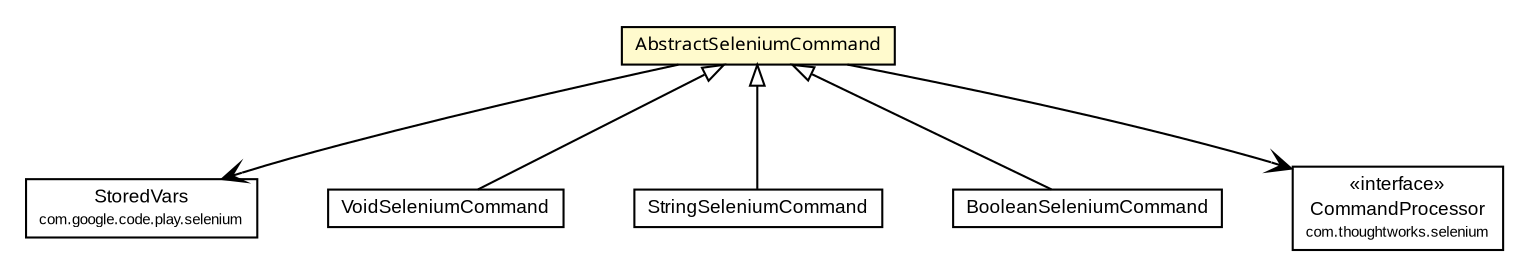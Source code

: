 #!/usr/local/bin/dot
#
# Class diagram 
# Generated by UmlGraph version 4.6 (http://www.spinellis.gr/sw/umlgraph)
#

digraph G {
	edge [fontname="arial",fontsize=10,labelfontname="arial",labelfontsize=10];
	node [fontname="arial",fontsize=10,shape=plaintext];
	// com.google.code.play.selenium.StoredVars
	c3966 [label=<<table border="0" cellborder="1" cellspacing="0" cellpadding="2" port="p" href="../StoredVars.html">
		<tr><td><table border="0" cellspacing="0" cellpadding="1">
			<tr><td> StoredVars </td></tr>
			<tr><td><font point-size="7.0"> com.google.code.play.selenium </font></td></tr>
		</table></td></tr>
		</table>>, fontname="arial", fontcolor="black", fontsize=9.0];
	// com.google.code.play.selenium.step.VoidSeleniumCommand
	c3974 [label=<<table border="0" cellborder="1" cellspacing="0" cellpadding="2" port="p" href="./VoidSeleniumCommand.html">
		<tr><td><table border="0" cellspacing="0" cellpadding="1">
			<tr><td> VoidSeleniumCommand </td></tr>
		</table></td></tr>
		</table>>, fontname="arial", fontcolor="black", fontsize=9.0];
	// com.google.code.play.selenium.step.StringSeleniumCommand
	c3981 [label=<<table border="0" cellborder="1" cellspacing="0" cellpadding="2" port="p" href="./StringSeleniumCommand.html">
		<tr><td><table border="0" cellspacing="0" cellpadding="1">
			<tr><td> StringSeleniumCommand </td></tr>
		</table></td></tr>
		</table>>, fontname="arial", fontcolor="black", fontsize=9.0];
	// com.google.code.play.selenium.step.BooleanSeleniumCommand
	c3989 [label=<<table border="0" cellborder="1" cellspacing="0" cellpadding="2" port="p" href="./BooleanSeleniumCommand.html">
		<tr><td><table border="0" cellspacing="0" cellpadding="1">
			<tr><td> BooleanSeleniumCommand </td></tr>
		</table></td></tr>
		</table>>, fontname="arial", fontcolor="black", fontsize=9.0];
	// com.google.code.play.selenium.step.AbstractSeleniumCommand
	c3996 [label=<<table border="0" cellborder="1" cellspacing="0" cellpadding="2" port="p" bgcolor="lemonChiffon" href="./AbstractSeleniumCommand.html">
		<tr><td><table border="0" cellspacing="0" cellpadding="1">
			<tr><td><font face="ariali"> AbstractSeleniumCommand </font></td></tr>
		</table></td></tr>
		</table>>, fontname="arial", fontcolor="black", fontsize=9.0];
	//com.google.code.play.selenium.step.VoidSeleniumCommand extends com.google.code.play.selenium.step.AbstractSeleniumCommand
	c3996:p -> c3974:p [dir=back,arrowtail=empty];
	//com.google.code.play.selenium.step.StringSeleniumCommand extends com.google.code.play.selenium.step.AbstractSeleniumCommand
	c3996:p -> c3981:p [dir=back,arrowtail=empty];
	//com.google.code.play.selenium.step.BooleanSeleniumCommand extends com.google.code.play.selenium.step.AbstractSeleniumCommand
	c3996:p -> c3989:p [dir=back,arrowtail=empty];
	// com.google.code.play.selenium.step.AbstractSeleniumCommand NAVASSOC com.google.code.play.selenium.StoredVars
	c3996:p -> c3966:p [taillabel="", label="", headlabel="", fontname="arial", fontcolor="black", fontsize=10.0, color="black", arrowhead=open];
	// com.google.code.play.selenium.step.AbstractSeleniumCommand NAVASSOC com.thoughtworks.selenium.CommandProcessor
	c3996:p -> c4001:p [taillabel="", label="", headlabel="", fontname="arial", fontcolor="black", fontsize=10.0, color="black", arrowhead=open];
	// com.thoughtworks.selenium.CommandProcessor
	c4001 [label=<<table border="0" cellborder="1" cellspacing="0" cellpadding="2" port="p" href="http://java.sun.com/j2se/1.4.2/docs/api/com/thoughtworks/selenium/CommandProcessor.html">
		<tr><td><table border="0" cellspacing="0" cellpadding="1">
			<tr><td> &laquo;interface&raquo; </td></tr>
			<tr><td> CommandProcessor </td></tr>
			<tr><td><font point-size="7.0"> com.thoughtworks.selenium </font></td></tr>
		</table></td></tr>
		</table>>, fontname="arial", fontcolor="black", fontsize=9.0];
}


